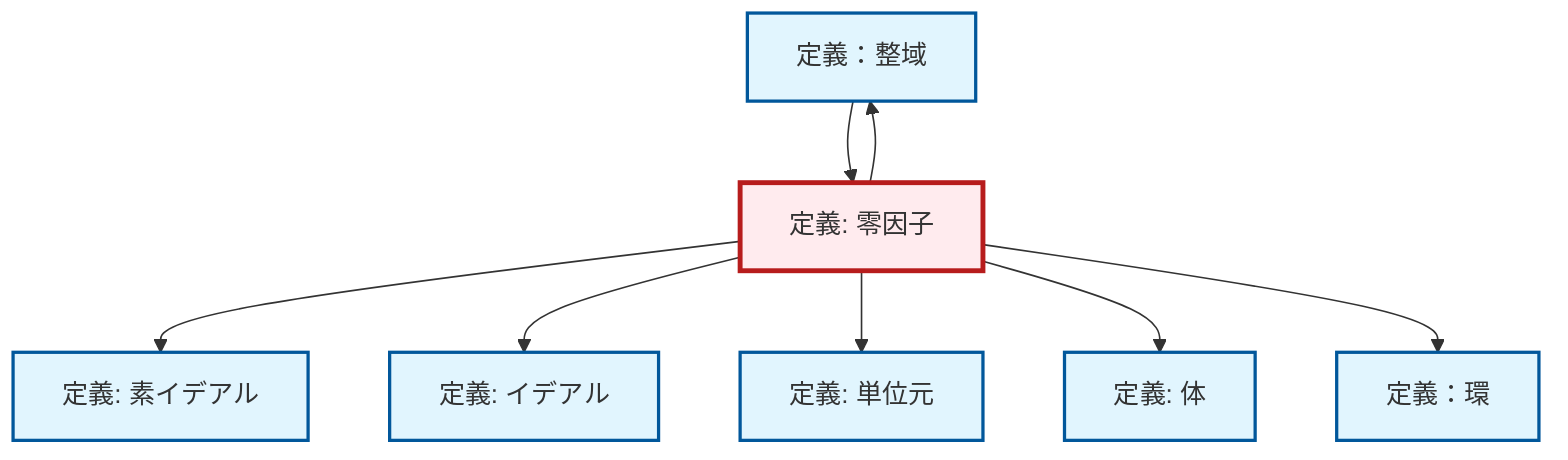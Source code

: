 graph TD
    classDef definition fill:#e1f5fe,stroke:#01579b,stroke-width:2px
    classDef theorem fill:#f3e5f5,stroke:#4a148c,stroke-width:2px
    classDef axiom fill:#fff3e0,stroke:#e65100,stroke-width:2px
    classDef example fill:#e8f5e9,stroke:#1b5e20,stroke-width:2px
    classDef current fill:#ffebee,stroke:#b71c1c,stroke-width:3px
    def-identity-element["定義: 単位元"]:::definition
    def-ring["定義：環"]:::definition
    def-field["定義: 体"]:::definition
    def-prime-ideal["定義: 素イデアル"]:::definition
    def-ideal["定義: イデアル"]:::definition
    def-integral-domain["定義：整域"]:::definition
    def-zero-divisor["定義: 零因子"]:::definition
    def-zero-divisor --> def-prime-ideal
    def-zero-divisor --> def-ideal
    def-integral-domain --> def-zero-divisor
    def-zero-divisor --> def-identity-element
    def-zero-divisor --> def-field
    def-zero-divisor --> def-ring
    def-zero-divisor --> def-integral-domain
    class def-zero-divisor current